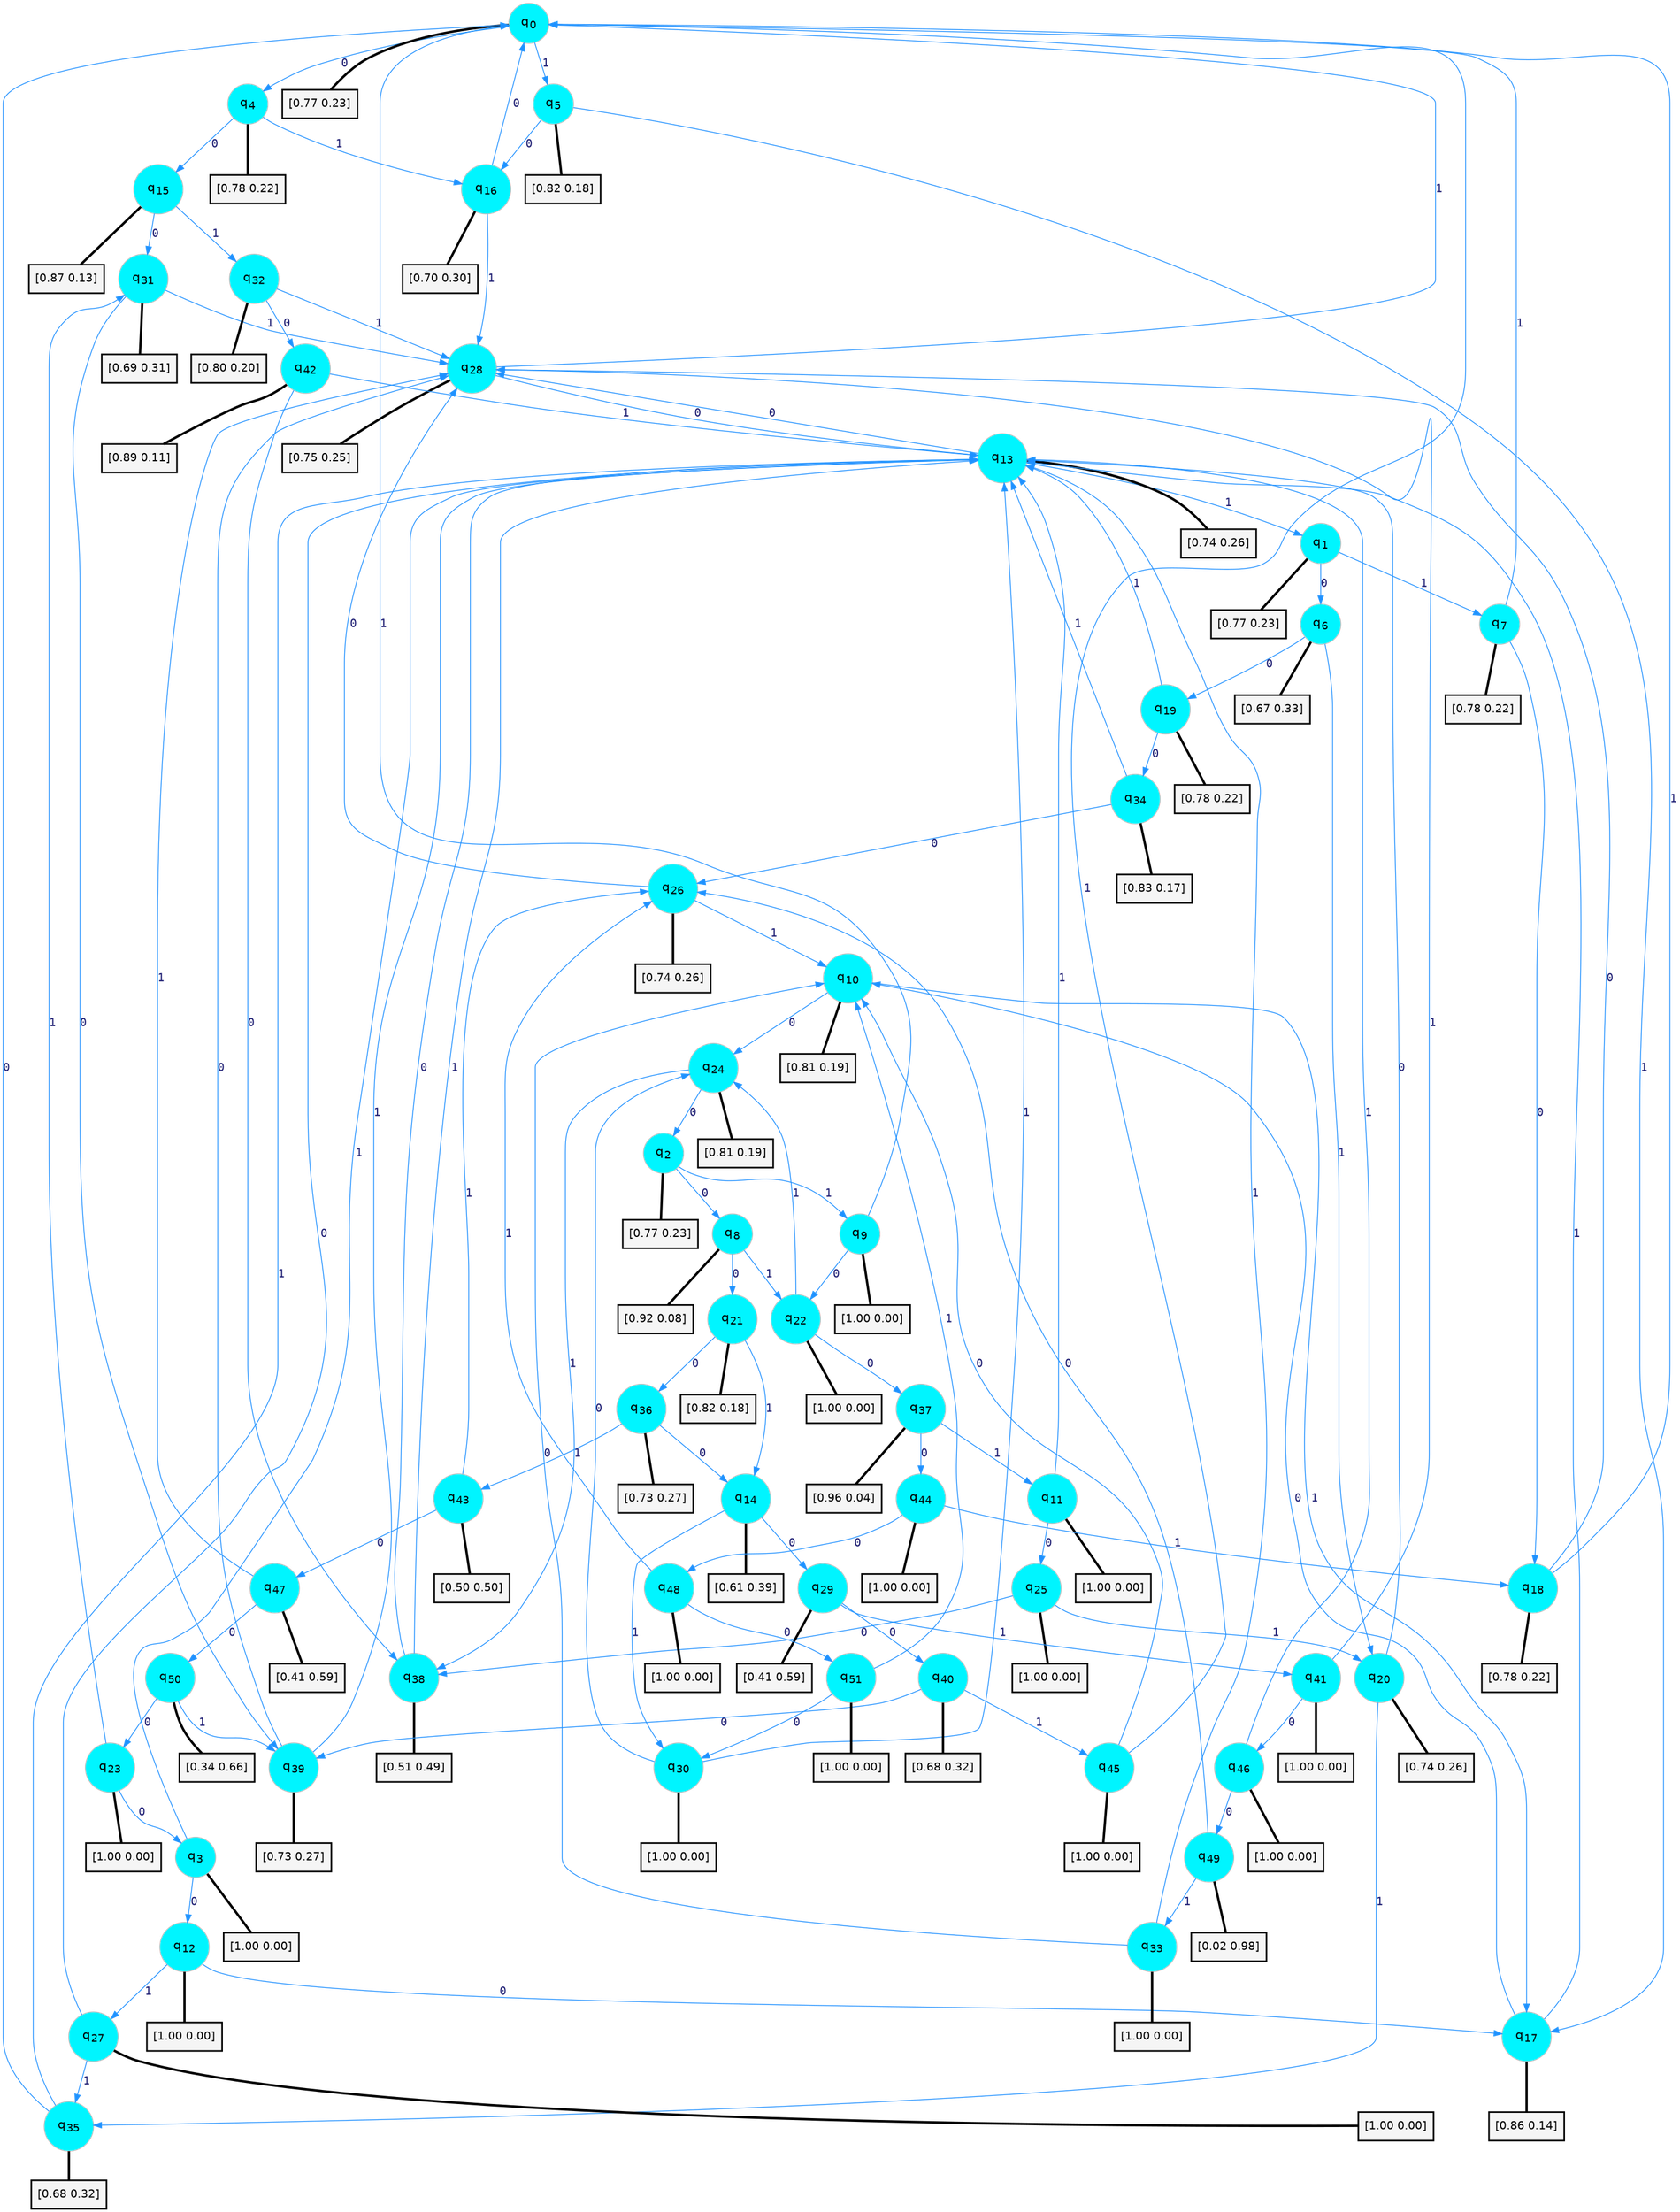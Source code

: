 digraph G {
graph [
bgcolor=transparent, dpi=300, rankdir=TD, size="40,25"];
node [
color=gray, fillcolor=turquoise1, fontcolor=black, fontname=Helvetica, fontsize=16, fontweight=bold, shape=circle, style=filled];
edge [
arrowsize=1, color=dodgerblue1, fontcolor=midnightblue, fontname=courier, fontweight=bold, penwidth=1, style=solid, weight=20];
0[label=<q<SUB>0</SUB>>];
1[label=<q<SUB>1</SUB>>];
2[label=<q<SUB>2</SUB>>];
3[label=<q<SUB>3</SUB>>];
4[label=<q<SUB>4</SUB>>];
5[label=<q<SUB>5</SUB>>];
6[label=<q<SUB>6</SUB>>];
7[label=<q<SUB>7</SUB>>];
8[label=<q<SUB>8</SUB>>];
9[label=<q<SUB>9</SUB>>];
10[label=<q<SUB>10</SUB>>];
11[label=<q<SUB>11</SUB>>];
12[label=<q<SUB>12</SUB>>];
13[label=<q<SUB>13</SUB>>];
14[label=<q<SUB>14</SUB>>];
15[label=<q<SUB>15</SUB>>];
16[label=<q<SUB>16</SUB>>];
17[label=<q<SUB>17</SUB>>];
18[label=<q<SUB>18</SUB>>];
19[label=<q<SUB>19</SUB>>];
20[label=<q<SUB>20</SUB>>];
21[label=<q<SUB>21</SUB>>];
22[label=<q<SUB>22</SUB>>];
23[label=<q<SUB>23</SUB>>];
24[label=<q<SUB>24</SUB>>];
25[label=<q<SUB>25</SUB>>];
26[label=<q<SUB>26</SUB>>];
27[label=<q<SUB>27</SUB>>];
28[label=<q<SUB>28</SUB>>];
29[label=<q<SUB>29</SUB>>];
30[label=<q<SUB>30</SUB>>];
31[label=<q<SUB>31</SUB>>];
32[label=<q<SUB>32</SUB>>];
33[label=<q<SUB>33</SUB>>];
34[label=<q<SUB>34</SUB>>];
35[label=<q<SUB>35</SUB>>];
36[label=<q<SUB>36</SUB>>];
37[label=<q<SUB>37</SUB>>];
38[label=<q<SUB>38</SUB>>];
39[label=<q<SUB>39</SUB>>];
40[label=<q<SUB>40</SUB>>];
41[label=<q<SUB>41</SUB>>];
42[label=<q<SUB>42</SUB>>];
43[label=<q<SUB>43</SUB>>];
44[label=<q<SUB>44</SUB>>];
45[label=<q<SUB>45</SUB>>];
46[label=<q<SUB>46</SUB>>];
47[label=<q<SUB>47</SUB>>];
48[label=<q<SUB>48</SUB>>];
49[label=<q<SUB>49</SUB>>];
50[label=<q<SUB>50</SUB>>];
51[label=<q<SUB>51</SUB>>];
52[label="[0.77 0.23]", shape=box,fontcolor=black, fontname=Helvetica, fontsize=14, penwidth=2, fillcolor=whitesmoke,color=black];
53[label="[0.77 0.23]", shape=box,fontcolor=black, fontname=Helvetica, fontsize=14, penwidth=2, fillcolor=whitesmoke,color=black];
54[label="[0.77 0.23]", shape=box,fontcolor=black, fontname=Helvetica, fontsize=14, penwidth=2, fillcolor=whitesmoke,color=black];
55[label="[1.00 0.00]", shape=box,fontcolor=black, fontname=Helvetica, fontsize=14, penwidth=2, fillcolor=whitesmoke,color=black];
56[label="[0.78 0.22]", shape=box,fontcolor=black, fontname=Helvetica, fontsize=14, penwidth=2, fillcolor=whitesmoke,color=black];
57[label="[0.82 0.18]", shape=box,fontcolor=black, fontname=Helvetica, fontsize=14, penwidth=2, fillcolor=whitesmoke,color=black];
58[label="[0.67 0.33]", shape=box,fontcolor=black, fontname=Helvetica, fontsize=14, penwidth=2, fillcolor=whitesmoke,color=black];
59[label="[0.78 0.22]", shape=box,fontcolor=black, fontname=Helvetica, fontsize=14, penwidth=2, fillcolor=whitesmoke,color=black];
60[label="[0.92 0.08]", shape=box,fontcolor=black, fontname=Helvetica, fontsize=14, penwidth=2, fillcolor=whitesmoke,color=black];
61[label="[1.00 0.00]", shape=box,fontcolor=black, fontname=Helvetica, fontsize=14, penwidth=2, fillcolor=whitesmoke,color=black];
62[label="[0.81 0.19]", shape=box,fontcolor=black, fontname=Helvetica, fontsize=14, penwidth=2, fillcolor=whitesmoke,color=black];
63[label="[1.00 0.00]", shape=box,fontcolor=black, fontname=Helvetica, fontsize=14, penwidth=2, fillcolor=whitesmoke,color=black];
64[label="[1.00 0.00]", shape=box,fontcolor=black, fontname=Helvetica, fontsize=14, penwidth=2, fillcolor=whitesmoke,color=black];
65[label="[0.74 0.26]", shape=box,fontcolor=black, fontname=Helvetica, fontsize=14, penwidth=2, fillcolor=whitesmoke,color=black];
66[label="[0.61 0.39]", shape=box,fontcolor=black, fontname=Helvetica, fontsize=14, penwidth=2, fillcolor=whitesmoke,color=black];
67[label="[0.87 0.13]", shape=box,fontcolor=black, fontname=Helvetica, fontsize=14, penwidth=2, fillcolor=whitesmoke,color=black];
68[label="[0.70 0.30]", shape=box,fontcolor=black, fontname=Helvetica, fontsize=14, penwidth=2, fillcolor=whitesmoke,color=black];
69[label="[0.86 0.14]", shape=box,fontcolor=black, fontname=Helvetica, fontsize=14, penwidth=2, fillcolor=whitesmoke,color=black];
70[label="[0.78 0.22]", shape=box,fontcolor=black, fontname=Helvetica, fontsize=14, penwidth=2, fillcolor=whitesmoke,color=black];
71[label="[0.78 0.22]", shape=box,fontcolor=black, fontname=Helvetica, fontsize=14, penwidth=2, fillcolor=whitesmoke,color=black];
72[label="[0.74 0.26]", shape=box,fontcolor=black, fontname=Helvetica, fontsize=14, penwidth=2, fillcolor=whitesmoke,color=black];
73[label="[0.82 0.18]", shape=box,fontcolor=black, fontname=Helvetica, fontsize=14, penwidth=2, fillcolor=whitesmoke,color=black];
74[label="[1.00 0.00]", shape=box,fontcolor=black, fontname=Helvetica, fontsize=14, penwidth=2, fillcolor=whitesmoke,color=black];
75[label="[1.00 0.00]", shape=box,fontcolor=black, fontname=Helvetica, fontsize=14, penwidth=2, fillcolor=whitesmoke,color=black];
76[label="[0.81 0.19]", shape=box,fontcolor=black, fontname=Helvetica, fontsize=14, penwidth=2, fillcolor=whitesmoke,color=black];
77[label="[1.00 0.00]", shape=box,fontcolor=black, fontname=Helvetica, fontsize=14, penwidth=2, fillcolor=whitesmoke,color=black];
78[label="[0.74 0.26]", shape=box,fontcolor=black, fontname=Helvetica, fontsize=14, penwidth=2, fillcolor=whitesmoke,color=black];
79[label="[1.00 0.00]", shape=box,fontcolor=black, fontname=Helvetica, fontsize=14, penwidth=2, fillcolor=whitesmoke,color=black];
80[label="[0.75 0.25]", shape=box,fontcolor=black, fontname=Helvetica, fontsize=14, penwidth=2, fillcolor=whitesmoke,color=black];
81[label="[0.41 0.59]", shape=box,fontcolor=black, fontname=Helvetica, fontsize=14, penwidth=2, fillcolor=whitesmoke,color=black];
82[label="[1.00 0.00]", shape=box,fontcolor=black, fontname=Helvetica, fontsize=14, penwidth=2, fillcolor=whitesmoke,color=black];
83[label="[0.69 0.31]", shape=box,fontcolor=black, fontname=Helvetica, fontsize=14, penwidth=2, fillcolor=whitesmoke,color=black];
84[label="[0.80 0.20]", shape=box,fontcolor=black, fontname=Helvetica, fontsize=14, penwidth=2, fillcolor=whitesmoke,color=black];
85[label="[1.00 0.00]", shape=box,fontcolor=black, fontname=Helvetica, fontsize=14, penwidth=2, fillcolor=whitesmoke,color=black];
86[label="[0.83 0.17]", shape=box,fontcolor=black, fontname=Helvetica, fontsize=14, penwidth=2, fillcolor=whitesmoke,color=black];
87[label="[0.68 0.32]", shape=box,fontcolor=black, fontname=Helvetica, fontsize=14, penwidth=2, fillcolor=whitesmoke,color=black];
88[label="[0.73 0.27]", shape=box,fontcolor=black, fontname=Helvetica, fontsize=14, penwidth=2, fillcolor=whitesmoke,color=black];
89[label="[0.96 0.04]", shape=box,fontcolor=black, fontname=Helvetica, fontsize=14, penwidth=2, fillcolor=whitesmoke,color=black];
90[label="[0.51 0.49]", shape=box,fontcolor=black, fontname=Helvetica, fontsize=14, penwidth=2, fillcolor=whitesmoke,color=black];
91[label="[0.73 0.27]", shape=box,fontcolor=black, fontname=Helvetica, fontsize=14, penwidth=2, fillcolor=whitesmoke,color=black];
92[label="[0.68 0.32]", shape=box,fontcolor=black, fontname=Helvetica, fontsize=14, penwidth=2, fillcolor=whitesmoke,color=black];
93[label="[1.00 0.00]", shape=box,fontcolor=black, fontname=Helvetica, fontsize=14, penwidth=2, fillcolor=whitesmoke,color=black];
94[label="[0.89 0.11]", shape=box,fontcolor=black, fontname=Helvetica, fontsize=14, penwidth=2, fillcolor=whitesmoke,color=black];
95[label="[0.50 0.50]", shape=box,fontcolor=black, fontname=Helvetica, fontsize=14, penwidth=2, fillcolor=whitesmoke,color=black];
96[label="[1.00 0.00]", shape=box,fontcolor=black, fontname=Helvetica, fontsize=14, penwidth=2, fillcolor=whitesmoke,color=black];
97[label="[1.00 0.00]", shape=box,fontcolor=black, fontname=Helvetica, fontsize=14, penwidth=2, fillcolor=whitesmoke,color=black];
98[label="[1.00 0.00]", shape=box,fontcolor=black, fontname=Helvetica, fontsize=14, penwidth=2, fillcolor=whitesmoke,color=black];
99[label="[0.41 0.59]", shape=box,fontcolor=black, fontname=Helvetica, fontsize=14, penwidth=2, fillcolor=whitesmoke,color=black];
100[label="[1.00 0.00]", shape=box,fontcolor=black, fontname=Helvetica, fontsize=14, penwidth=2, fillcolor=whitesmoke,color=black];
101[label="[0.02 0.98]", shape=box,fontcolor=black, fontname=Helvetica, fontsize=14, penwidth=2, fillcolor=whitesmoke,color=black];
102[label="[0.34 0.66]", shape=box,fontcolor=black, fontname=Helvetica, fontsize=14, penwidth=2, fillcolor=whitesmoke,color=black];
103[label="[1.00 0.00]", shape=box,fontcolor=black, fontname=Helvetica, fontsize=14, penwidth=2, fillcolor=whitesmoke,color=black];
0->4 [label=0];
0->5 [label=1];
0->52 [arrowhead=none, penwidth=3,color=black];
1->6 [label=0];
1->7 [label=1];
1->53 [arrowhead=none, penwidth=3,color=black];
2->8 [label=0];
2->9 [label=1];
2->54 [arrowhead=none, penwidth=3,color=black];
3->12 [label=0];
3->13 [label=1];
3->55 [arrowhead=none, penwidth=3,color=black];
4->15 [label=0];
4->16 [label=1];
4->56 [arrowhead=none, penwidth=3,color=black];
5->16 [label=0];
5->17 [label=1];
5->57 [arrowhead=none, penwidth=3,color=black];
6->19 [label=0];
6->20 [label=1];
6->58 [arrowhead=none, penwidth=3,color=black];
7->18 [label=0];
7->0 [label=1];
7->59 [arrowhead=none, penwidth=3,color=black];
8->21 [label=0];
8->22 [label=1];
8->60 [arrowhead=none, penwidth=3,color=black];
9->22 [label=0];
9->0 [label=1];
9->61 [arrowhead=none, penwidth=3,color=black];
10->24 [label=0];
10->17 [label=1];
10->62 [arrowhead=none, penwidth=3,color=black];
11->25 [label=0];
11->13 [label=1];
11->63 [arrowhead=none, penwidth=3,color=black];
12->17 [label=0];
12->27 [label=1];
12->64 [arrowhead=none, penwidth=3,color=black];
13->28 [label=0];
13->1 [label=1];
13->65 [arrowhead=none, penwidth=3,color=black];
14->29 [label=0];
14->30 [label=1];
14->66 [arrowhead=none, penwidth=3,color=black];
15->31 [label=0];
15->32 [label=1];
15->67 [arrowhead=none, penwidth=3,color=black];
16->0 [label=0];
16->28 [label=1];
16->68 [arrowhead=none, penwidth=3,color=black];
17->10 [label=0];
17->13 [label=1];
17->69 [arrowhead=none, penwidth=3,color=black];
18->28 [label=0];
18->0 [label=1];
18->70 [arrowhead=none, penwidth=3,color=black];
19->34 [label=0];
19->13 [label=1];
19->71 [arrowhead=none, penwidth=3,color=black];
20->13 [label=0];
20->35 [label=1];
20->72 [arrowhead=none, penwidth=3,color=black];
21->36 [label=0];
21->14 [label=1];
21->73 [arrowhead=none, penwidth=3,color=black];
22->37 [label=0];
22->24 [label=1];
22->74 [arrowhead=none, penwidth=3,color=black];
23->3 [label=0];
23->31 [label=1];
23->75 [arrowhead=none, penwidth=3,color=black];
24->2 [label=0];
24->38 [label=1];
24->76 [arrowhead=none, penwidth=3,color=black];
25->38 [label=0];
25->20 [label=1];
25->77 [arrowhead=none, penwidth=3,color=black];
26->28 [label=0];
26->10 [label=1];
26->78 [arrowhead=none, penwidth=3,color=black];
27->13 [label=0];
27->35 [label=1];
27->79 [arrowhead=none, penwidth=3,color=black];
28->13 [label=0];
28->0 [label=1];
28->80 [arrowhead=none, penwidth=3,color=black];
29->40 [label=0];
29->41 [label=1];
29->81 [arrowhead=none, penwidth=3,color=black];
30->24 [label=0];
30->13 [label=1];
30->82 [arrowhead=none, penwidth=3,color=black];
31->39 [label=0];
31->28 [label=1];
31->83 [arrowhead=none, penwidth=3,color=black];
32->42 [label=0];
32->28 [label=1];
32->84 [arrowhead=none, penwidth=3,color=black];
33->10 [label=0];
33->13 [label=1];
33->85 [arrowhead=none, penwidth=3,color=black];
34->26 [label=0];
34->13 [label=1];
34->86 [arrowhead=none, penwidth=3,color=black];
35->0 [label=0];
35->13 [label=1];
35->87 [arrowhead=none, penwidth=3,color=black];
36->14 [label=0];
36->43 [label=1];
36->88 [arrowhead=none, penwidth=3,color=black];
37->44 [label=0];
37->11 [label=1];
37->89 [arrowhead=none, penwidth=3,color=black];
38->13 [label=0];
38->13 [label=1];
38->90 [arrowhead=none, penwidth=3,color=black];
39->28 [label=0];
39->13 [label=1];
39->91 [arrowhead=none, penwidth=3,color=black];
40->39 [label=0];
40->45 [label=1];
40->92 [arrowhead=none, penwidth=3,color=black];
41->46 [label=0];
41->28 [label=1];
41->93 [arrowhead=none, penwidth=3,color=black];
42->38 [label=0];
42->13 [label=1];
42->94 [arrowhead=none, penwidth=3,color=black];
43->47 [label=0];
43->26 [label=1];
43->95 [arrowhead=none, penwidth=3,color=black];
44->48 [label=0];
44->18 [label=1];
44->96 [arrowhead=none, penwidth=3,color=black];
45->10 [label=0];
45->0 [label=1];
45->97 [arrowhead=none, penwidth=3,color=black];
46->49 [label=0];
46->13 [label=1];
46->98 [arrowhead=none, penwidth=3,color=black];
47->50 [label=0];
47->28 [label=1];
47->99 [arrowhead=none, penwidth=3,color=black];
48->51 [label=0];
48->26 [label=1];
48->100 [arrowhead=none, penwidth=3,color=black];
49->26 [label=0];
49->33 [label=1];
49->101 [arrowhead=none, penwidth=3,color=black];
50->23 [label=0];
50->39 [label=1];
50->102 [arrowhead=none, penwidth=3,color=black];
51->30 [label=0];
51->10 [label=1];
51->103 [arrowhead=none, penwidth=3,color=black];
}
